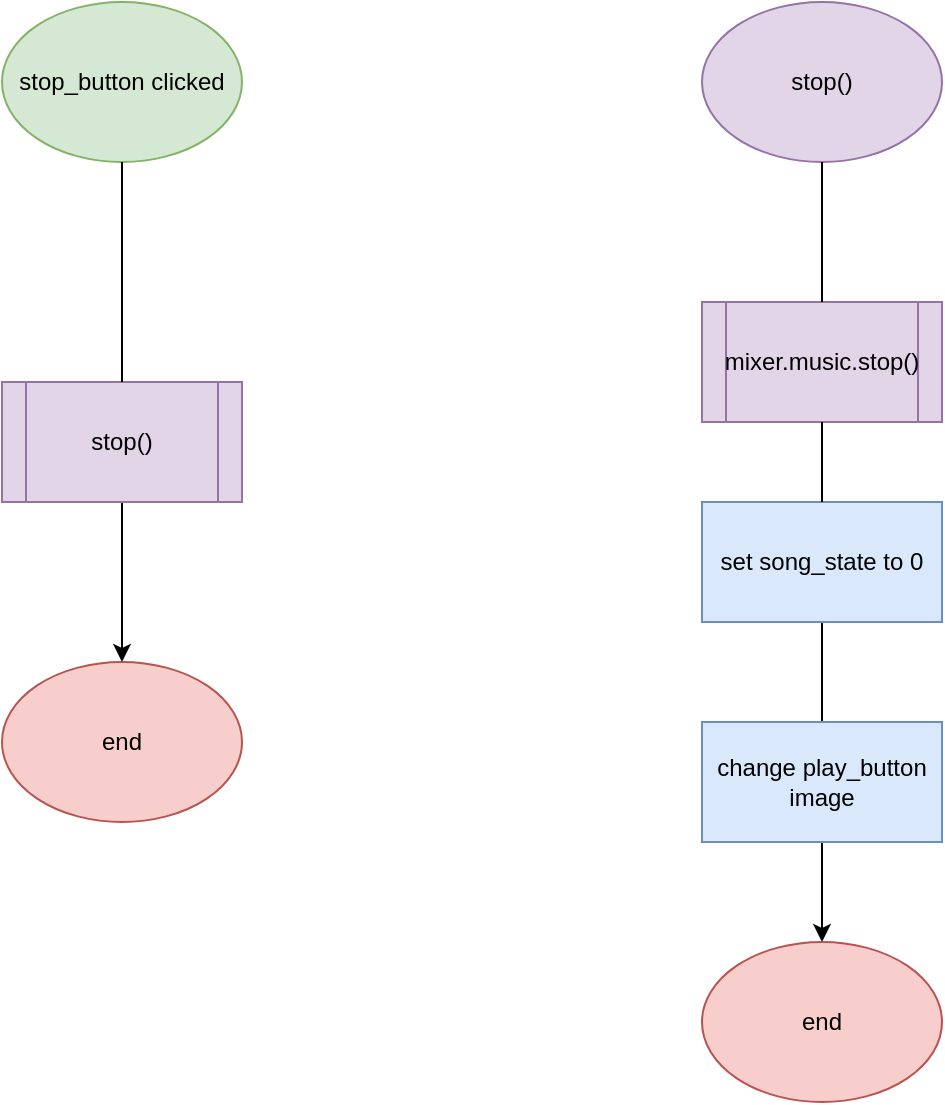 <mxfile version="15.8.7" type="device"><diagram id="A39yjs2jG37w5ImBsNo8" name="Page-1"><mxGraphModel dx="1122" dy="857" grid="1" gridSize="10" guides="1" tooltips="1" connect="1" arrows="1" fold="1" page="1" pageScale="1" pageWidth="850" pageHeight="1100" math="0" shadow="0"><root><mxCell id="0"/><mxCell id="1" parent="0"/><mxCell id="XjCgzE8B4r9XY_t6Ctoh-3" style="edgeStyle=orthogonalEdgeStyle;rounded=0;orthogonalLoop=1;jettySize=auto;html=1;exitX=0.5;exitY=1;exitDx=0;exitDy=0;entryX=0.5;entryY=0;entryDx=0;entryDy=0;startArrow=none;" edge="1" parent="1" source="XjCgzE8B4r9XY_t6Ctoh-4" target="XjCgzE8B4r9XY_t6Ctoh-2"><mxGeometry relative="1" as="geometry"/></mxCell><mxCell id="XjCgzE8B4r9XY_t6Ctoh-1" value="stop_button clicked" style="ellipse;whiteSpace=wrap;html=1;fillColor=#d5e8d4;strokeColor=#82b366;" vertex="1" parent="1"><mxGeometry x="40" y="80" width="120" height="80" as="geometry"/></mxCell><mxCell id="XjCgzE8B4r9XY_t6Ctoh-2" value="end" style="ellipse;whiteSpace=wrap;html=1;fillColor=#f8cecc;strokeColor=#b85450;" vertex="1" parent="1"><mxGeometry x="40" y="410" width="120" height="80" as="geometry"/></mxCell><mxCell id="XjCgzE8B4r9XY_t6Ctoh-4" value="stop()" style="shape=process;whiteSpace=wrap;html=1;backgroundOutline=1;fillColor=#e1d5e7;strokeColor=#9673a6;" vertex="1" parent="1"><mxGeometry x="40" y="270" width="120" height="60" as="geometry"/></mxCell><mxCell id="XjCgzE8B4r9XY_t6Ctoh-5" value="" style="edgeStyle=orthogonalEdgeStyle;rounded=0;orthogonalLoop=1;jettySize=auto;html=1;exitX=0.5;exitY=1;exitDx=0;exitDy=0;entryX=0.5;entryY=0;entryDx=0;entryDy=0;endArrow=none;" edge="1" parent="1" source="XjCgzE8B4r9XY_t6Ctoh-1" target="XjCgzE8B4r9XY_t6Ctoh-4"><mxGeometry relative="1" as="geometry"><mxPoint x="100" y="160" as="sourcePoint"/><mxPoint x="100" y="530" as="targetPoint"/></mxGeometry></mxCell><mxCell id="XjCgzE8B4r9XY_t6Ctoh-8" style="edgeStyle=orthogonalEdgeStyle;rounded=0;orthogonalLoop=1;jettySize=auto;html=1;exitX=0.5;exitY=1;exitDx=0;exitDy=0;entryX=0.5;entryY=0;entryDx=0;entryDy=0;startArrow=none;" edge="1" parent="1" source="XjCgzE8B4r9XY_t6Ctoh-11" target="XjCgzE8B4r9XY_t6Ctoh-7"><mxGeometry relative="1" as="geometry"/></mxCell><mxCell id="XjCgzE8B4r9XY_t6Ctoh-6" value="stop()" style="ellipse;whiteSpace=wrap;html=1;fillColor=#e1d5e7;strokeColor=#9673a6;" vertex="1" parent="1"><mxGeometry x="390" y="80" width="120" height="80" as="geometry"/></mxCell><mxCell id="XjCgzE8B4r9XY_t6Ctoh-7" value="end" style="ellipse;whiteSpace=wrap;html=1;fillColor=#f8cecc;strokeColor=#b85450;" vertex="1" parent="1"><mxGeometry x="390" y="550" width="120" height="80" as="geometry"/></mxCell><mxCell id="XjCgzE8B4r9XY_t6Ctoh-9" value="mixer.music.stop()" style="shape=process;whiteSpace=wrap;html=1;backgroundOutline=1;fillColor=#e1d5e7;strokeColor=#9673a6;" vertex="1" parent="1"><mxGeometry x="390" y="230" width="120" height="60" as="geometry"/></mxCell><mxCell id="XjCgzE8B4r9XY_t6Ctoh-10" value="" style="edgeStyle=orthogonalEdgeStyle;rounded=0;orthogonalLoop=1;jettySize=auto;html=1;exitX=0.5;exitY=1;exitDx=0;exitDy=0;entryX=0.5;entryY=0;entryDx=0;entryDy=0;endArrow=none;" edge="1" parent="1" source="XjCgzE8B4r9XY_t6Ctoh-6" target="XjCgzE8B4r9XY_t6Ctoh-9"><mxGeometry relative="1" as="geometry"><mxPoint x="450" y="160" as="sourcePoint"/><mxPoint x="450" y="550" as="targetPoint"/></mxGeometry></mxCell><mxCell id="XjCgzE8B4r9XY_t6Ctoh-11" value="set song_state to 0" style="rounded=0;whiteSpace=wrap;html=1;fillColor=#dae8fc;strokeColor=#6c8ebf;" vertex="1" parent="1"><mxGeometry x="390" y="330" width="120" height="60" as="geometry"/></mxCell><mxCell id="XjCgzE8B4r9XY_t6Ctoh-12" value="" style="edgeStyle=orthogonalEdgeStyle;rounded=0;orthogonalLoop=1;jettySize=auto;html=1;exitX=0.5;exitY=1;exitDx=0;exitDy=0;entryX=0.5;entryY=0;entryDx=0;entryDy=0;startArrow=none;endArrow=none;" edge="1" parent="1" source="XjCgzE8B4r9XY_t6Ctoh-9" target="XjCgzE8B4r9XY_t6Ctoh-11"><mxGeometry relative="1" as="geometry"><mxPoint x="450" y="290" as="sourcePoint"/><mxPoint x="450" y="550" as="targetPoint"/></mxGeometry></mxCell><mxCell id="XjCgzE8B4r9XY_t6Ctoh-13" value="change play_button image" style="rounded=0;whiteSpace=wrap;html=1;fillColor=#dae8fc;strokeColor=#6c8ebf;" vertex="1" parent="1"><mxGeometry x="390" y="440" width="120" height="60" as="geometry"/></mxCell></root></mxGraphModel></diagram></mxfile>